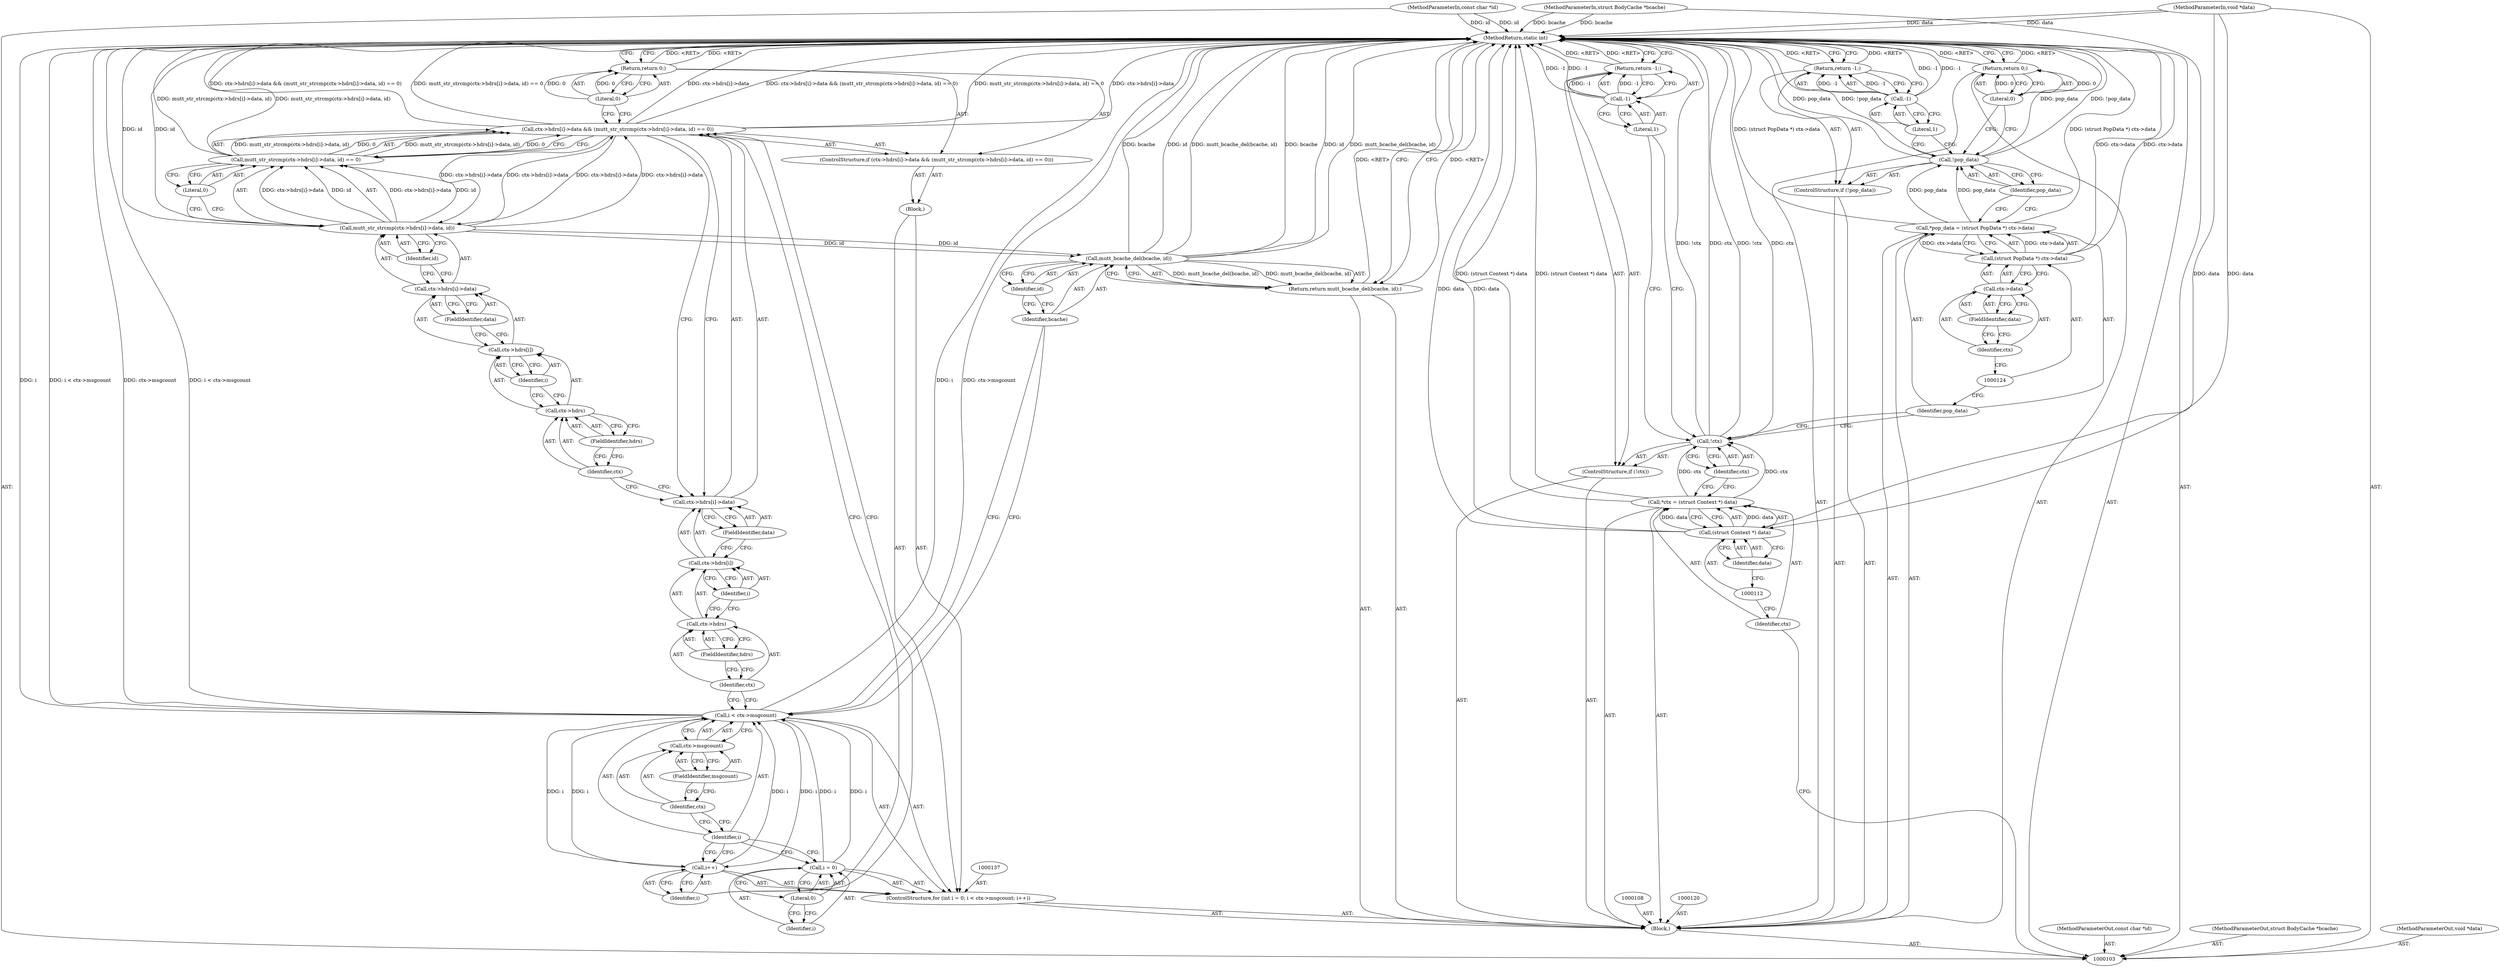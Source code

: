 digraph "1_neomutt_9bfab35522301794483f8f9ed60820bdec9be59e_0" {
"1000175" [label="(MethodReturn,static int)"];
"1000104" [label="(MethodParameterIn,const char *id)"];
"1000242" [label="(MethodParameterOut,const char *id)"];
"1000105" [label="(MethodParameterIn,struct BodyCache *bcache)"];
"1000243" [label="(MethodParameterOut,struct BodyCache *bcache)"];
"1000106" [label="(MethodParameterIn,void *data)"];
"1000244" [label="(MethodParameterOut,void *data)"];
"1000135" [label="(Literal,0)"];
"1000134" [label="(Return,return 0;)"];
"1000138" [label="(Call,i = 0)"];
"1000139" [label="(Identifier,i)"];
"1000140" [label="(Literal,0)"];
"1000141" [label="(Call,i < ctx->msgcount)"];
"1000142" [label="(Identifier,i)"];
"1000136" [label="(ControlStructure,for (int i = 0; i < ctx->msgcount; i++))"];
"1000143" [label="(Call,ctx->msgcount)"];
"1000144" [label="(Identifier,ctx)"];
"1000145" [label="(FieldIdentifier,msgcount)"];
"1000146" [label="(Call,i++)"];
"1000147" [label="(Identifier,i)"];
"1000148" [label="(Block,)"];
"1000155" [label="(FieldIdentifier,hdrs)"];
"1000156" [label="(Identifier,i)"];
"1000157" [label="(FieldIdentifier,data)"];
"1000158" [label="(Call,mutt_str_strcmp(ctx->hdrs[i]->data, id) == 0)"];
"1000159" [label="(Call,mutt_str_strcmp(ctx->hdrs[i]->data, id))"];
"1000149" [label="(ControlStructure,if (ctx->hdrs[i]->data && (mutt_str_strcmp(ctx->hdrs[i]->data, id) == 0)))"];
"1000160" [label="(Call,ctx->hdrs[i]->data)"];
"1000161" [label="(Call,ctx->hdrs[i])"];
"1000162" [label="(Call,ctx->hdrs)"];
"1000163" [label="(Identifier,ctx)"];
"1000164" [label="(FieldIdentifier,hdrs)"];
"1000165" [label="(Identifier,i)"];
"1000166" [label="(FieldIdentifier,data)"];
"1000167" [label="(Identifier,id)"];
"1000168" [label="(Literal,0)"];
"1000150" [label="(Call,ctx->hdrs[i]->data && (mutt_str_strcmp(ctx->hdrs[i]->data, id) == 0))"];
"1000151" [label="(Call,ctx->hdrs[i]->data)"];
"1000152" [label="(Call,ctx->hdrs[i])"];
"1000153" [label="(Call,ctx->hdrs)"];
"1000154" [label="(Identifier,ctx)"];
"1000107" [label="(Block,)"];
"1000170" [label="(Literal,0)"];
"1000169" [label="(Return,return 0;)"];
"1000171" [label="(Return,return mutt_bcache_del(bcache, id);)"];
"1000173" [label="(Identifier,bcache)"];
"1000174" [label="(Identifier,id)"];
"1000172" [label="(Call,mutt_bcache_del(bcache, id))"];
"1000109" [label="(Call,*ctx = (struct Context *) data)"];
"1000110" [label="(Identifier,ctx)"];
"1000111" [label="(Call,(struct Context *) data)"];
"1000113" [label="(Identifier,data)"];
"1000114" [label="(ControlStructure,if (!ctx))"];
"1000115" [label="(Call,!ctx)"];
"1000116" [label="(Identifier,ctx)"];
"1000118" [label="(Call,-1)"];
"1000119" [label="(Literal,1)"];
"1000117" [label="(Return,return -1;)"];
"1000121" [label="(Call,*pop_data = (struct PopData *) ctx->data)"];
"1000122" [label="(Identifier,pop_data)"];
"1000123" [label="(Call,(struct PopData *) ctx->data)"];
"1000125" [label="(Call,ctx->data)"];
"1000126" [label="(Identifier,ctx)"];
"1000127" [label="(FieldIdentifier,data)"];
"1000128" [label="(ControlStructure,if (!pop_data))"];
"1000129" [label="(Call,!pop_data)"];
"1000130" [label="(Identifier,pop_data)"];
"1000132" [label="(Call,-1)"];
"1000133" [label="(Literal,1)"];
"1000131" [label="(Return,return -1;)"];
"1000175" -> "1000103"  [label="AST: "];
"1000175" -> "1000117"  [label="CFG: "];
"1000175" -> "1000131"  [label="CFG: "];
"1000175" -> "1000134"  [label="CFG: "];
"1000175" -> "1000169"  [label="CFG: "];
"1000175" -> "1000171"  [label="CFG: "];
"1000169" -> "1000175"  [label="DDG: <RET>"];
"1000134" -> "1000175"  [label="DDG: <RET>"];
"1000131" -> "1000175"  [label="DDG: <RET>"];
"1000158" -> "1000175"  [label="DDG: mutt_str_strcmp(ctx->hdrs[i]->data, id)"];
"1000129" -> "1000175"  [label="DDG: pop_data"];
"1000129" -> "1000175"  [label="DDG: !pop_data"];
"1000123" -> "1000175"  [label="DDG: ctx->data"];
"1000150" -> "1000175"  [label="DDG: ctx->hdrs[i]->data"];
"1000150" -> "1000175"  [label="DDG: ctx->hdrs[i]->data && (mutt_str_strcmp(ctx->hdrs[i]->data, id) == 0)"];
"1000150" -> "1000175"  [label="DDG: mutt_str_strcmp(ctx->hdrs[i]->data, id) == 0"];
"1000104" -> "1000175"  [label="DDG: id"];
"1000105" -> "1000175"  [label="DDG: bcache"];
"1000118" -> "1000175"  [label="DDG: -1"];
"1000141" -> "1000175"  [label="DDG: ctx->msgcount"];
"1000141" -> "1000175"  [label="DDG: i"];
"1000141" -> "1000175"  [label="DDG: i < ctx->msgcount"];
"1000172" -> "1000175"  [label="DDG: mutt_bcache_del(bcache, id)"];
"1000172" -> "1000175"  [label="DDG: bcache"];
"1000172" -> "1000175"  [label="DDG: id"];
"1000121" -> "1000175"  [label="DDG: (struct PopData *) ctx->data"];
"1000132" -> "1000175"  [label="DDG: -1"];
"1000159" -> "1000175"  [label="DDG: id"];
"1000115" -> "1000175"  [label="DDG: !ctx"];
"1000115" -> "1000175"  [label="DDG: ctx"];
"1000111" -> "1000175"  [label="DDG: data"];
"1000109" -> "1000175"  [label="DDG: (struct Context *) data"];
"1000106" -> "1000175"  [label="DDG: data"];
"1000171" -> "1000175"  [label="DDG: <RET>"];
"1000117" -> "1000175"  [label="DDG: <RET>"];
"1000104" -> "1000103"  [label="AST: "];
"1000104" -> "1000175"  [label="DDG: id"];
"1000242" -> "1000103"  [label="AST: "];
"1000105" -> "1000103"  [label="AST: "];
"1000105" -> "1000175"  [label="DDG: bcache"];
"1000243" -> "1000103"  [label="AST: "];
"1000106" -> "1000103"  [label="AST: "];
"1000106" -> "1000175"  [label="DDG: data"];
"1000106" -> "1000111"  [label="DDG: data"];
"1000244" -> "1000103"  [label="AST: "];
"1000135" -> "1000134"  [label="AST: "];
"1000135" -> "1000129"  [label="CFG: "];
"1000134" -> "1000135"  [label="CFG: "];
"1000135" -> "1000134"  [label="DDG: 0"];
"1000134" -> "1000107"  [label="AST: "];
"1000134" -> "1000135"  [label="CFG: "];
"1000135" -> "1000134"  [label="AST: "];
"1000175" -> "1000134"  [label="CFG: "];
"1000134" -> "1000175"  [label="DDG: <RET>"];
"1000135" -> "1000134"  [label="DDG: 0"];
"1000138" -> "1000136"  [label="AST: "];
"1000138" -> "1000140"  [label="CFG: "];
"1000139" -> "1000138"  [label="AST: "];
"1000140" -> "1000138"  [label="AST: "];
"1000142" -> "1000138"  [label="CFG: "];
"1000138" -> "1000141"  [label="DDG: i"];
"1000139" -> "1000138"  [label="AST: "];
"1000140" -> "1000139"  [label="CFG: "];
"1000140" -> "1000138"  [label="AST: "];
"1000140" -> "1000139"  [label="CFG: "];
"1000138" -> "1000140"  [label="CFG: "];
"1000141" -> "1000136"  [label="AST: "];
"1000141" -> "1000143"  [label="CFG: "];
"1000142" -> "1000141"  [label="AST: "];
"1000143" -> "1000141"  [label="AST: "];
"1000154" -> "1000141"  [label="CFG: "];
"1000173" -> "1000141"  [label="CFG: "];
"1000141" -> "1000175"  [label="DDG: ctx->msgcount"];
"1000141" -> "1000175"  [label="DDG: i"];
"1000141" -> "1000175"  [label="DDG: i < ctx->msgcount"];
"1000138" -> "1000141"  [label="DDG: i"];
"1000146" -> "1000141"  [label="DDG: i"];
"1000141" -> "1000146"  [label="DDG: i"];
"1000142" -> "1000141"  [label="AST: "];
"1000142" -> "1000138"  [label="CFG: "];
"1000142" -> "1000146"  [label="CFG: "];
"1000144" -> "1000142"  [label="CFG: "];
"1000136" -> "1000107"  [label="AST: "];
"1000137" -> "1000136"  [label="AST: "];
"1000138" -> "1000136"  [label="AST: "];
"1000141" -> "1000136"  [label="AST: "];
"1000146" -> "1000136"  [label="AST: "];
"1000148" -> "1000136"  [label="AST: "];
"1000143" -> "1000141"  [label="AST: "];
"1000143" -> "1000145"  [label="CFG: "];
"1000144" -> "1000143"  [label="AST: "];
"1000145" -> "1000143"  [label="AST: "];
"1000141" -> "1000143"  [label="CFG: "];
"1000144" -> "1000143"  [label="AST: "];
"1000144" -> "1000142"  [label="CFG: "];
"1000145" -> "1000144"  [label="CFG: "];
"1000145" -> "1000143"  [label="AST: "];
"1000145" -> "1000144"  [label="CFG: "];
"1000143" -> "1000145"  [label="CFG: "];
"1000146" -> "1000136"  [label="AST: "];
"1000146" -> "1000147"  [label="CFG: "];
"1000147" -> "1000146"  [label="AST: "];
"1000142" -> "1000146"  [label="CFG: "];
"1000146" -> "1000141"  [label="DDG: i"];
"1000141" -> "1000146"  [label="DDG: i"];
"1000147" -> "1000146"  [label="AST: "];
"1000147" -> "1000150"  [label="CFG: "];
"1000146" -> "1000147"  [label="CFG: "];
"1000148" -> "1000136"  [label="AST: "];
"1000149" -> "1000148"  [label="AST: "];
"1000155" -> "1000153"  [label="AST: "];
"1000155" -> "1000154"  [label="CFG: "];
"1000153" -> "1000155"  [label="CFG: "];
"1000156" -> "1000152"  [label="AST: "];
"1000156" -> "1000153"  [label="CFG: "];
"1000152" -> "1000156"  [label="CFG: "];
"1000157" -> "1000151"  [label="AST: "];
"1000157" -> "1000152"  [label="CFG: "];
"1000151" -> "1000157"  [label="CFG: "];
"1000158" -> "1000150"  [label="AST: "];
"1000158" -> "1000168"  [label="CFG: "];
"1000159" -> "1000158"  [label="AST: "];
"1000168" -> "1000158"  [label="AST: "];
"1000150" -> "1000158"  [label="CFG: "];
"1000158" -> "1000175"  [label="DDG: mutt_str_strcmp(ctx->hdrs[i]->data, id)"];
"1000158" -> "1000150"  [label="DDG: mutt_str_strcmp(ctx->hdrs[i]->data, id)"];
"1000158" -> "1000150"  [label="DDG: 0"];
"1000159" -> "1000158"  [label="DDG: ctx->hdrs[i]->data"];
"1000159" -> "1000158"  [label="DDG: id"];
"1000159" -> "1000158"  [label="AST: "];
"1000159" -> "1000167"  [label="CFG: "];
"1000160" -> "1000159"  [label="AST: "];
"1000167" -> "1000159"  [label="AST: "];
"1000168" -> "1000159"  [label="CFG: "];
"1000159" -> "1000175"  [label="DDG: id"];
"1000159" -> "1000150"  [label="DDG: ctx->hdrs[i]->data"];
"1000159" -> "1000158"  [label="DDG: ctx->hdrs[i]->data"];
"1000159" -> "1000158"  [label="DDG: id"];
"1000150" -> "1000159"  [label="DDG: ctx->hdrs[i]->data"];
"1000159" -> "1000172"  [label="DDG: id"];
"1000149" -> "1000148"  [label="AST: "];
"1000150" -> "1000149"  [label="AST: "];
"1000169" -> "1000149"  [label="AST: "];
"1000160" -> "1000159"  [label="AST: "];
"1000160" -> "1000166"  [label="CFG: "];
"1000161" -> "1000160"  [label="AST: "];
"1000166" -> "1000160"  [label="AST: "];
"1000167" -> "1000160"  [label="CFG: "];
"1000161" -> "1000160"  [label="AST: "];
"1000161" -> "1000165"  [label="CFG: "];
"1000162" -> "1000161"  [label="AST: "];
"1000165" -> "1000161"  [label="AST: "];
"1000166" -> "1000161"  [label="CFG: "];
"1000162" -> "1000161"  [label="AST: "];
"1000162" -> "1000164"  [label="CFG: "];
"1000163" -> "1000162"  [label="AST: "];
"1000164" -> "1000162"  [label="AST: "];
"1000165" -> "1000162"  [label="CFG: "];
"1000163" -> "1000162"  [label="AST: "];
"1000163" -> "1000151"  [label="CFG: "];
"1000164" -> "1000163"  [label="CFG: "];
"1000164" -> "1000162"  [label="AST: "];
"1000164" -> "1000163"  [label="CFG: "];
"1000162" -> "1000164"  [label="CFG: "];
"1000165" -> "1000161"  [label="AST: "];
"1000165" -> "1000162"  [label="CFG: "];
"1000161" -> "1000165"  [label="CFG: "];
"1000166" -> "1000160"  [label="AST: "];
"1000166" -> "1000161"  [label="CFG: "];
"1000160" -> "1000166"  [label="CFG: "];
"1000167" -> "1000159"  [label="AST: "];
"1000167" -> "1000160"  [label="CFG: "];
"1000159" -> "1000167"  [label="CFG: "];
"1000168" -> "1000158"  [label="AST: "];
"1000168" -> "1000159"  [label="CFG: "];
"1000158" -> "1000168"  [label="CFG: "];
"1000150" -> "1000149"  [label="AST: "];
"1000150" -> "1000151"  [label="CFG: "];
"1000150" -> "1000158"  [label="CFG: "];
"1000151" -> "1000150"  [label="AST: "];
"1000158" -> "1000150"  [label="AST: "];
"1000170" -> "1000150"  [label="CFG: "];
"1000147" -> "1000150"  [label="CFG: "];
"1000150" -> "1000175"  [label="DDG: ctx->hdrs[i]->data"];
"1000150" -> "1000175"  [label="DDG: ctx->hdrs[i]->data && (mutt_str_strcmp(ctx->hdrs[i]->data, id) == 0)"];
"1000150" -> "1000175"  [label="DDG: mutt_str_strcmp(ctx->hdrs[i]->data, id) == 0"];
"1000159" -> "1000150"  [label="DDG: ctx->hdrs[i]->data"];
"1000158" -> "1000150"  [label="DDG: mutt_str_strcmp(ctx->hdrs[i]->data, id)"];
"1000158" -> "1000150"  [label="DDG: 0"];
"1000150" -> "1000159"  [label="DDG: ctx->hdrs[i]->data"];
"1000151" -> "1000150"  [label="AST: "];
"1000151" -> "1000157"  [label="CFG: "];
"1000152" -> "1000151"  [label="AST: "];
"1000157" -> "1000151"  [label="AST: "];
"1000163" -> "1000151"  [label="CFG: "];
"1000150" -> "1000151"  [label="CFG: "];
"1000152" -> "1000151"  [label="AST: "];
"1000152" -> "1000156"  [label="CFG: "];
"1000153" -> "1000152"  [label="AST: "];
"1000156" -> "1000152"  [label="AST: "];
"1000157" -> "1000152"  [label="CFG: "];
"1000153" -> "1000152"  [label="AST: "];
"1000153" -> "1000155"  [label="CFG: "];
"1000154" -> "1000153"  [label="AST: "];
"1000155" -> "1000153"  [label="AST: "];
"1000156" -> "1000153"  [label="CFG: "];
"1000154" -> "1000153"  [label="AST: "];
"1000154" -> "1000141"  [label="CFG: "];
"1000155" -> "1000154"  [label="CFG: "];
"1000107" -> "1000103"  [label="AST: "];
"1000108" -> "1000107"  [label="AST: "];
"1000109" -> "1000107"  [label="AST: "];
"1000114" -> "1000107"  [label="AST: "];
"1000120" -> "1000107"  [label="AST: "];
"1000121" -> "1000107"  [label="AST: "];
"1000128" -> "1000107"  [label="AST: "];
"1000134" -> "1000107"  [label="AST: "];
"1000136" -> "1000107"  [label="AST: "];
"1000171" -> "1000107"  [label="AST: "];
"1000170" -> "1000169"  [label="AST: "];
"1000170" -> "1000150"  [label="CFG: "];
"1000169" -> "1000170"  [label="CFG: "];
"1000170" -> "1000169"  [label="DDG: 0"];
"1000169" -> "1000149"  [label="AST: "];
"1000169" -> "1000170"  [label="CFG: "];
"1000170" -> "1000169"  [label="AST: "];
"1000175" -> "1000169"  [label="CFG: "];
"1000169" -> "1000175"  [label="DDG: <RET>"];
"1000170" -> "1000169"  [label="DDG: 0"];
"1000171" -> "1000107"  [label="AST: "];
"1000171" -> "1000172"  [label="CFG: "];
"1000172" -> "1000171"  [label="AST: "];
"1000175" -> "1000171"  [label="CFG: "];
"1000171" -> "1000175"  [label="DDG: <RET>"];
"1000172" -> "1000171"  [label="DDG: mutt_bcache_del(bcache, id)"];
"1000173" -> "1000172"  [label="AST: "];
"1000173" -> "1000141"  [label="CFG: "];
"1000174" -> "1000173"  [label="CFG: "];
"1000174" -> "1000172"  [label="AST: "];
"1000174" -> "1000173"  [label="CFG: "];
"1000172" -> "1000174"  [label="CFG: "];
"1000172" -> "1000171"  [label="AST: "];
"1000172" -> "1000174"  [label="CFG: "];
"1000173" -> "1000172"  [label="AST: "];
"1000174" -> "1000172"  [label="AST: "];
"1000171" -> "1000172"  [label="CFG: "];
"1000172" -> "1000175"  [label="DDG: mutt_bcache_del(bcache, id)"];
"1000172" -> "1000175"  [label="DDG: bcache"];
"1000172" -> "1000175"  [label="DDG: id"];
"1000172" -> "1000171"  [label="DDG: mutt_bcache_del(bcache, id)"];
"1000159" -> "1000172"  [label="DDG: id"];
"1000109" -> "1000107"  [label="AST: "];
"1000109" -> "1000111"  [label="CFG: "];
"1000110" -> "1000109"  [label="AST: "];
"1000111" -> "1000109"  [label="AST: "];
"1000116" -> "1000109"  [label="CFG: "];
"1000109" -> "1000175"  [label="DDG: (struct Context *) data"];
"1000111" -> "1000109"  [label="DDG: data"];
"1000109" -> "1000115"  [label="DDG: ctx"];
"1000110" -> "1000109"  [label="AST: "];
"1000110" -> "1000103"  [label="CFG: "];
"1000112" -> "1000110"  [label="CFG: "];
"1000111" -> "1000109"  [label="AST: "];
"1000111" -> "1000113"  [label="CFG: "];
"1000112" -> "1000111"  [label="AST: "];
"1000113" -> "1000111"  [label="AST: "];
"1000109" -> "1000111"  [label="CFG: "];
"1000111" -> "1000175"  [label="DDG: data"];
"1000111" -> "1000109"  [label="DDG: data"];
"1000106" -> "1000111"  [label="DDG: data"];
"1000113" -> "1000111"  [label="AST: "];
"1000113" -> "1000112"  [label="CFG: "];
"1000111" -> "1000113"  [label="CFG: "];
"1000114" -> "1000107"  [label="AST: "];
"1000115" -> "1000114"  [label="AST: "];
"1000117" -> "1000114"  [label="AST: "];
"1000115" -> "1000114"  [label="AST: "];
"1000115" -> "1000116"  [label="CFG: "];
"1000116" -> "1000115"  [label="AST: "];
"1000119" -> "1000115"  [label="CFG: "];
"1000122" -> "1000115"  [label="CFG: "];
"1000115" -> "1000175"  [label="DDG: !ctx"];
"1000115" -> "1000175"  [label="DDG: ctx"];
"1000109" -> "1000115"  [label="DDG: ctx"];
"1000116" -> "1000115"  [label="AST: "];
"1000116" -> "1000109"  [label="CFG: "];
"1000115" -> "1000116"  [label="CFG: "];
"1000118" -> "1000117"  [label="AST: "];
"1000118" -> "1000119"  [label="CFG: "];
"1000119" -> "1000118"  [label="AST: "];
"1000117" -> "1000118"  [label="CFG: "];
"1000118" -> "1000175"  [label="DDG: -1"];
"1000118" -> "1000117"  [label="DDG: -1"];
"1000119" -> "1000118"  [label="AST: "];
"1000119" -> "1000115"  [label="CFG: "];
"1000118" -> "1000119"  [label="CFG: "];
"1000117" -> "1000114"  [label="AST: "];
"1000117" -> "1000118"  [label="CFG: "];
"1000118" -> "1000117"  [label="AST: "];
"1000175" -> "1000117"  [label="CFG: "];
"1000117" -> "1000175"  [label="DDG: <RET>"];
"1000118" -> "1000117"  [label="DDG: -1"];
"1000121" -> "1000107"  [label="AST: "];
"1000121" -> "1000123"  [label="CFG: "];
"1000122" -> "1000121"  [label="AST: "];
"1000123" -> "1000121"  [label="AST: "];
"1000130" -> "1000121"  [label="CFG: "];
"1000121" -> "1000175"  [label="DDG: (struct PopData *) ctx->data"];
"1000123" -> "1000121"  [label="DDG: ctx->data"];
"1000121" -> "1000129"  [label="DDG: pop_data"];
"1000122" -> "1000121"  [label="AST: "];
"1000122" -> "1000115"  [label="CFG: "];
"1000124" -> "1000122"  [label="CFG: "];
"1000123" -> "1000121"  [label="AST: "];
"1000123" -> "1000125"  [label="CFG: "];
"1000124" -> "1000123"  [label="AST: "];
"1000125" -> "1000123"  [label="AST: "];
"1000121" -> "1000123"  [label="CFG: "];
"1000123" -> "1000175"  [label="DDG: ctx->data"];
"1000123" -> "1000121"  [label="DDG: ctx->data"];
"1000125" -> "1000123"  [label="AST: "];
"1000125" -> "1000127"  [label="CFG: "];
"1000126" -> "1000125"  [label="AST: "];
"1000127" -> "1000125"  [label="AST: "];
"1000123" -> "1000125"  [label="CFG: "];
"1000126" -> "1000125"  [label="AST: "];
"1000126" -> "1000124"  [label="CFG: "];
"1000127" -> "1000126"  [label="CFG: "];
"1000127" -> "1000125"  [label="AST: "];
"1000127" -> "1000126"  [label="CFG: "];
"1000125" -> "1000127"  [label="CFG: "];
"1000128" -> "1000107"  [label="AST: "];
"1000129" -> "1000128"  [label="AST: "];
"1000131" -> "1000128"  [label="AST: "];
"1000129" -> "1000128"  [label="AST: "];
"1000129" -> "1000130"  [label="CFG: "];
"1000130" -> "1000129"  [label="AST: "];
"1000133" -> "1000129"  [label="CFG: "];
"1000135" -> "1000129"  [label="CFG: "];
"1000129" -> "1000175"  [label="DDG: pop_data"];
"1000129" -> "1000175"  [label="DDG: !pop_data"];
"1000121" -> "1000129"  [label="DDG: pop_data"];
"1000130" -> "1000129"  [label="AST: "];
"1000130" -> "1000121"  [label="CFG: "];
"1000129" -> "1000130"  [label="CFG: "];
"1000132" -> "1000131"  [label="AST: "];
"1000132" -> "1000133"  [label="CFG: "];
"1000133" -> "1000132"  [label="AST: "];
"1000131" -> "1000132"  [label="CFG: "];
"1000132" -> "1000175"  [label="DDG: -1"];
"1000132" -> "1000131"  [label="DDG: -1"];
"1000133" -> "1000132"  [label="AST: "];
"1000133" -> "1000129"  [label="CFG: "];
"1000132" -> "1000133"  [label="CFG: "];
"1000131" -> "1000128"  [label="AST: "];
"1000131" -> "1000132"  [label="CFG: "];
"1000132" -> "1000131"  [label="AST: "];
"1000175" -> "1000131"  [label="CFG: "];
"1000131" -> "1000175"  [label="DDG: <RET>"];
"1000132" -> "1000131"  [label="DDG: -1"];
}
